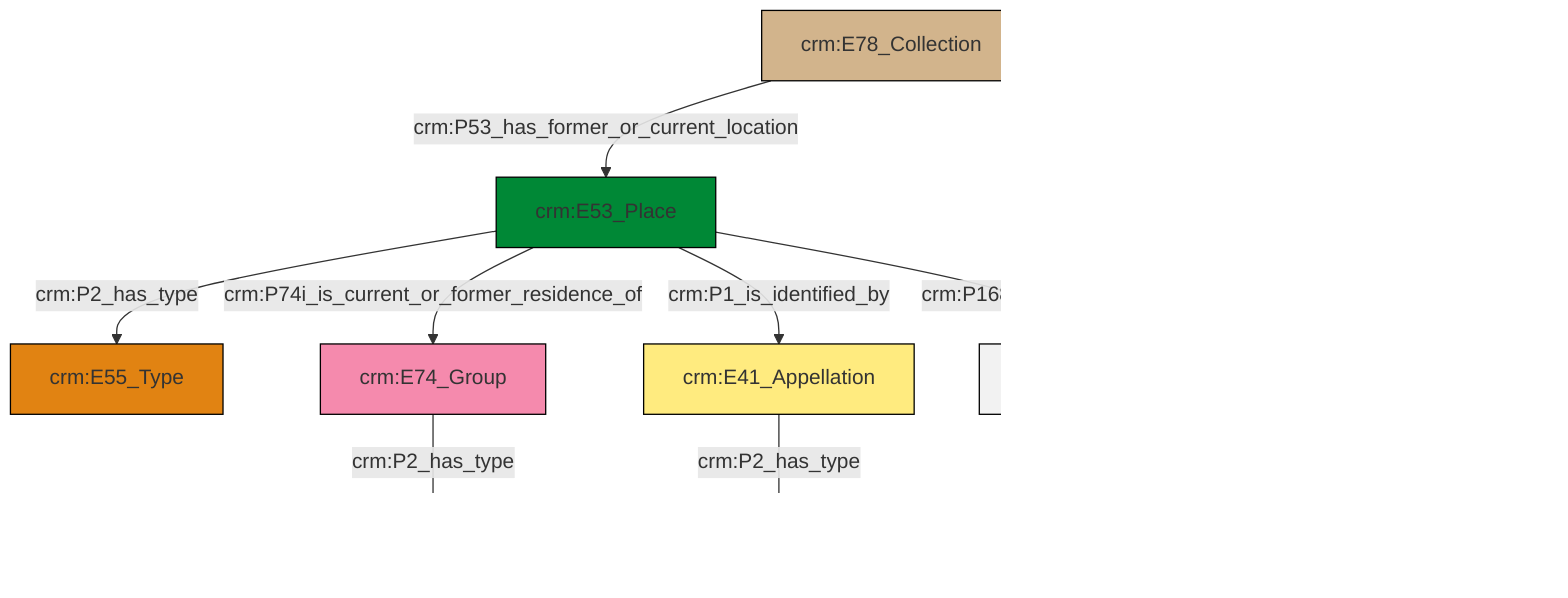graph TD
classDef Literal fill:#f2f2f2,stroke:#000000;
classDef CRM_Entity fill:#FFFFFF,stroke:#000000;
classDef Temporal_Entity fill:#00C9E6, stroke:#000000;
classDef Type fill:#E18312, stroke:#000000;
classDef Time-Span fill:#2C9C91, stroke:#000000;
classDef Appellation fill:#FFEB7F, stroke:#000000;
classDef Place fill:#008836, stroke:#000000;
classDef Persistent_Item fill:#B266B2, stroke:#000000;
classDef Conceptual_Object fill:#FFD700, stroke:#000000;
classDef Physical_Thing fill:#D2B48C, stroke:#000000;
classDef Actor fill:#f58aad, stroke:#000000;
classDef PC_Classes fill:#4ce600, stroke:#000000;
classDef Multi fill:#cccccc,stroke:#000000;

2["crm:E78_Collection"]:::Physical_Thing -->|crm:P53_has_former_or_current_location| 3["crm:E53_Place"]:::Place
3["crm:E53_Place"]:::Place -->|crm:P2_has_type| 9["crm:E55_Type"]:::Type
7["crm:E42_Identifier"]:::Appellation -->|crm:P2_has_type| 10["crm:E55_Type"]:::Type
3["crm:E53_Place"]:::Place -->|crm:P74i_is_current_or_former_residence_of| 11["crm:E74_Group"]:::Actor
3["crm:E53_Place"]:::Place -->|crm:P1_is_identified_by| 0["crm:E41_Appellation"]:::Appellation
3["crm:E53_Place"]:::Place -->|crm:P168_place_is_defined_by| 16[rdfs:Literal]:::Literal
2["crm:E78_Collection"]:::Physical_Thing -->|crm:P53_has_former_or_current_location| 14["crm:E53_Place"]:::Place
14["crm:E53_Place"]:::Place -->|crm:P1_is_identified_by| 7["crm:E42_Identifier"]:::Appellation
11["crm:E74_Group"]:::Actor -->|crm:P2_has_type| 4["crm:E55_Type"]:::Type
0["crm:E41_Appellation"]:::Appellation -->|crm:P2_has_type| 20["crm:E55_Type"]:::Type